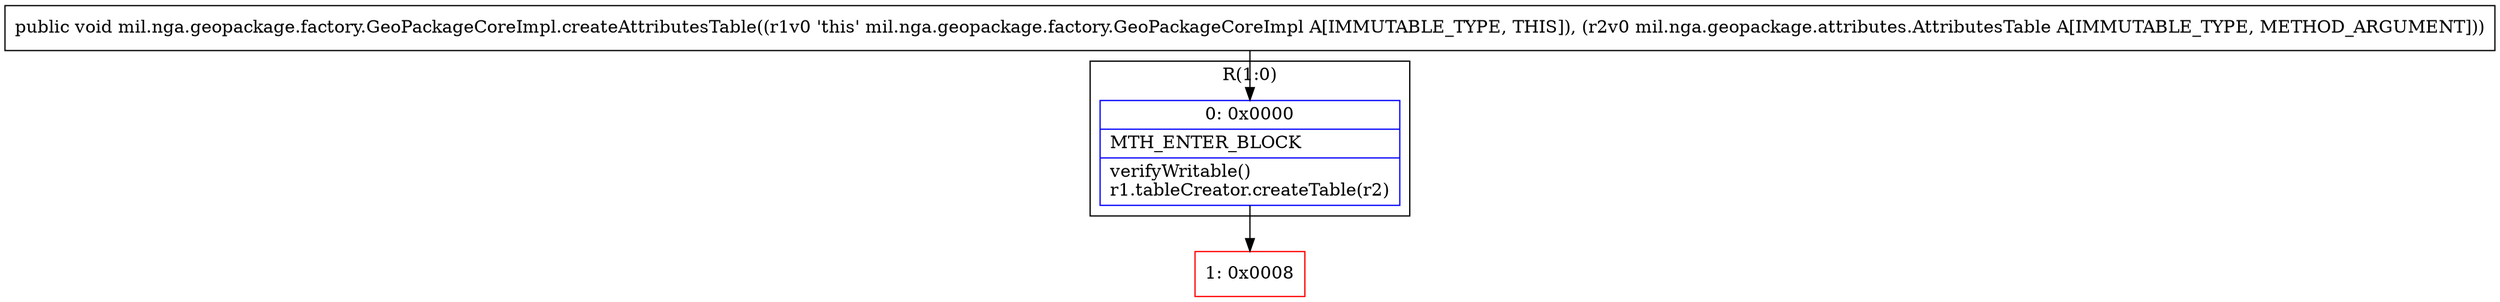 digraph "CFG formil.nga.geopackage.factory.GeoPackageCoreImpl.createAttributesTable(Lmil\/nga\/geopackage\/attributes\/AttributesTable;)V" {
subgraph cluster_Region_488174842 {
label = "R(1:0)";
node [shape=record,color=blue];
Node_0 [shape=record,label="{0\:\ 0x0000|MTH_ENTER_BLOCK\l|verifyWritable()\lr1.tableCreator.createTable(r2)\l}"];
}
Node_1 [shape=record,color=red,label="{1\:\ 0x0008}"];
MethodNode[shape=record,label="{public void mil.nga.geopackage.factory.GeoPackageCoreImpl.createAttributesTable((r1v0 'this' mil.nga.geopackage.factory.GeoPackageCoreImpl A[IMMUTABLE_TYPE, THIS]), (r2v0 mil.nga.geopackage.attributes.AttributesTable A[IMMUTABLE_TYPE, METHOD_ARGUMENT])) }"];
MethodNode -> Node_0;
Node_0 -> Node_1;
}

